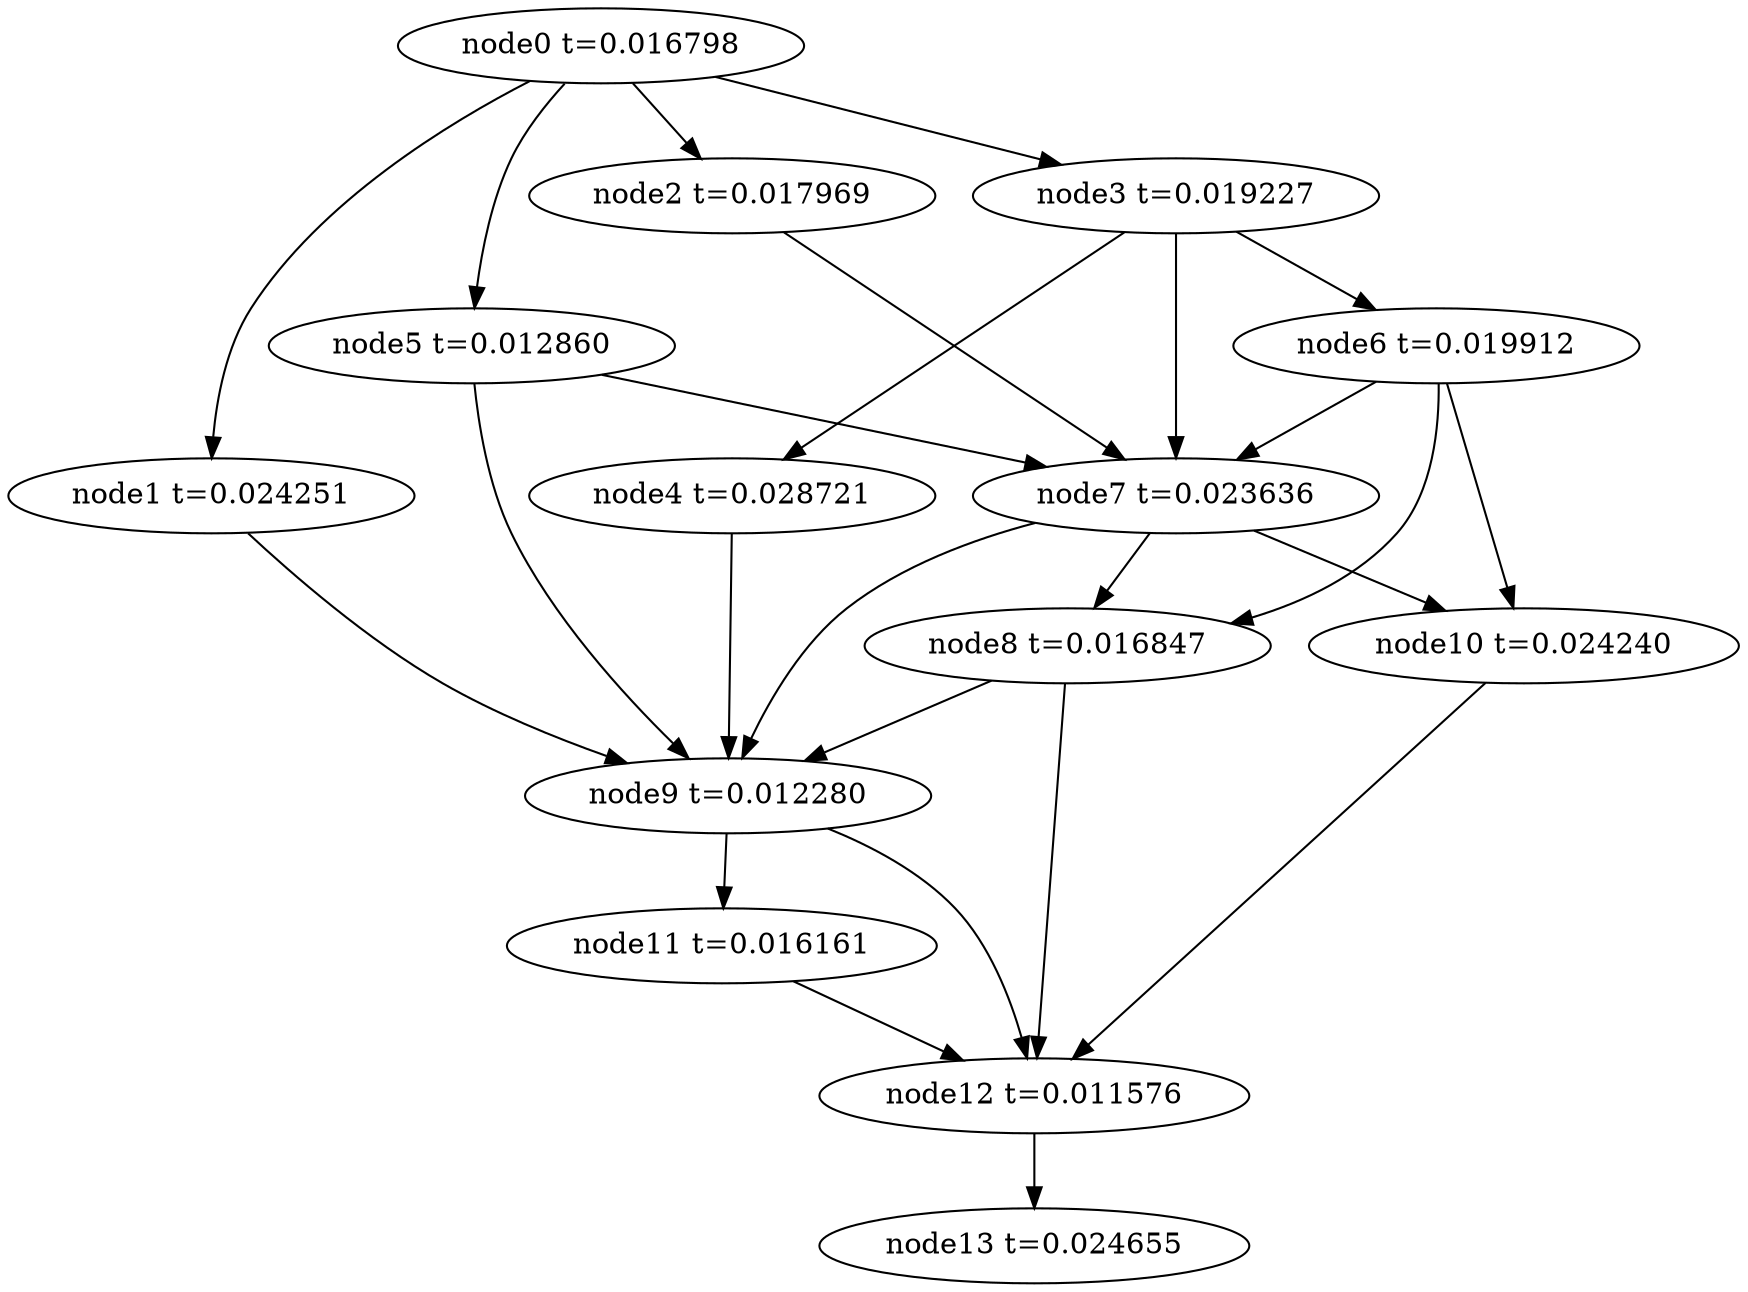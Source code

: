 digraph g{
	node13[label="node13 t=0.024655"]
	node12 -> node13
	node12[label="node12 t=0.011576"];
	node11 -> node12
	node11[label="node11 t=0.016161"];
	node10 -> node12
	node10[label="node10 t=0.024240"];
	node9 -> node12
	node9 -> node11
	node9[label="node9 t=0.012280"];
	node8 -> node12
	node8 -> node9
	node8[label="node8 t=0.016847"];
	node7 -> node10
	node7 -> node9
	node7 -> node8
	node7[label="node7 t=0.023636"];
	node6 -> node10
	node6 -> node8
	node6 -> node7
	node6[label="node6 t=0.019912"];
	node5 -> node9
	node5 -> node7
	node5[label="node5 t=0.012860"];
	node4 -> node9
	node4[label="node4 t=0.028721"];
	node3 -> node7
	node3 -> node6
	node3 -> node4
	node3[label="node3 t=0.019227"];
	node2 -> node7
	node2[label="node2 t=0.017969"];
	node1 -> node9
	node1[label="node1 t=0.024251"];
	node0 -> node5
	node0 -> node3
	node0 -> node2
	node0 -> node1
	node0[label="node0 t=0.016798"];
}
